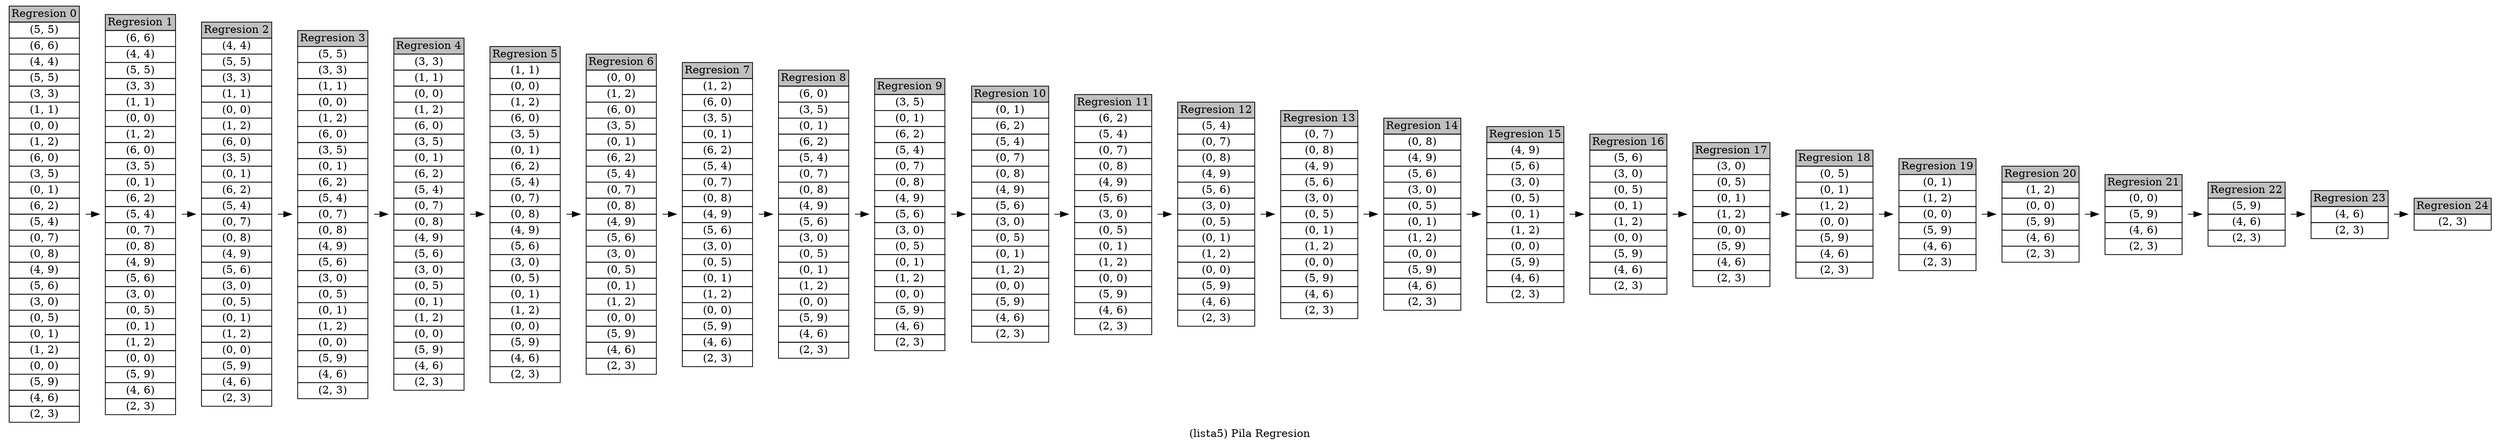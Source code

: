 digraph G{

label="(lista5) Pila Regresion";
subgraph{
node[shape=plaintext];
n0_sub[label=<
<TABLE BORDER="0" CELLBORDER="1" CELLSPACING="0">
<TR><TD bgcolor="gray">Regresion 0</TD></TR>
<TR><TD>(5, 5)</TD></TR>
<TR><TD>(6, 6)</TD></TR>
<TR><TD>(4, 4)</TD></TR>
<TR><TD>(5, 5)</TD></TR>
<TR><TD>(3, 3)</TD></TR>
<TR><TD>(1, 1)</TD></TR>
<TR><TD>(0, 0)</TD></TR>
<TR><TD>(1, 2)</TD></TR>
<TR><TD>(6, 0)</TD></TR>
<TR><TD>(3, 5)</TD></TR>
<TR><TD>(0, 1)</TD></TR>
<TR><TD>(6, 2)</TD></TR>
<TR><TD>(5, 4)</TD></TR>
<TR><TD>(0, 7)</TD></TR>
<TR><TD>(0, 8)</TD></TR>
<TR><TD>(4, 9)</TD></TR>
<TR><TD>(5, 6)</TD></TR>
<TR><TD>(3, 0)</TD></TR>
<TR><TD>(0, 5)</TD></TR>
<TR><TD>(0, 1)</TD></TR>
<TR><TD>(1, 2)</TD></TR>
<TR><TD>(0, 0)</TD></TR>
<TR><TD>(5, 9)</TD></TR>
<TR><TD>(4, 6)</TD></TR>
<TR><TD>(2, 3)</TD></TR>
</TABLE>>];

}
subgraph{
node[shape=plaintext];
n1_sub[label=<
<TABLE BORDER="0" CELLBORDER="1" CELLSPACING="0">
<TR><TD bgcolor="gray">Regresion 1</TD></TR>
<TR><TD>(6, 6)</TD></TR>
<TR><TD>(4, 4)</TD></TR>
<TR><TD>(5, 5)</TD></TR>
<TR><TD>(3, 3)</TD></TR>
<TR><TD>(1, 1)</TD></TR>
<TR><TD>(0, 0)</TD></TR>
<TR><TD>(1, 2)</TD></TR>
<TR><TD>(6, 0)</TD></TR>
<TR><TD>(3, 5)</TD></TR>
<TR><TD>(0, 1)</TD></TR>
<TR><TD>(6, 2)</TD></TR>
<TR><TD>(5, 4)</TD></TR>
<TR><TD>(0, 7)</TD></TR>
<TR><TD>(0, 8)</TD></TR>
<TR><TD>(4, 9)</TD></TR>
<TR><TD>(5, 6)</TD></TR>
<TR><TD>(3, 0)</TD></TR>
<TR><TD>(0, 5)</TD></TR>
<TR><TD>(0, 1)</TD></TR>
<TR><TD>(1, 2)</TD></TR>
<TR><TD>(0, 0)</TD></TR>
<TR><TD>(5, 9)</TD></TR>
<TR><TD>(4, 6)</TD></TR>
<TR><TD>(2, 3)</TD></TR>
</TABLE>>];

}
subgraph{
node[shape=plaintext];
n2_sub[label=<
<TABLE BORDER="0" CELLBORDER="1" CELLSPACING="0">
<TR><TD bgcolor="gray">Regresion 2</TD></TR>
<TR><TD>(4, 4)</TD></TR>
<TR><TD>(5, 5)</TD></TR>
<TR><TD>(3, 3)</TD></TR>
<TR><TD>(1, 1)</TD></TR>
<TR><TD>(0, 0)</TD></TR>
<TR><TD>(1, 2)</TD></TR>
<TR><TD>(6, 0)</TD></TR>
<TR><TD>(3, 5)</TD></TR>
<TR><TD>(0, 1)</TD></TR>
<TR><TD>(6, 2)</TD></TR>
<TR><TD>(5, 4)</TD></TR>
<TR><TD>(0, 7)</TD></TR>
<TR><TD>(0, 8)</TD></TR>
<TR><TD>(4, 9)</TD></TR>
<TR><TD>(5, 6)</TD></TR>
<TR><TD>(3, 0)</TD></TR>
<TR><TD>(0, 5)</TD></TR>
<TR><TD>(0, 1)</TD></TR>
<TR><TD>(1, 2)</TD></TR>
<TR><TD>(0, 0)</TD></TR>
<TR><TD>(5, 9)</TD></TR>
<TR><TD>(4, 6)</TD></TR>
<TR><TD>(2, 3)</TD></TR>
</TABLE>>];

}
subgraph{
node[shape=plaintext];
n3_sub[label=<
<TABLE BORDER="0" CELLBORDER="1" CELLSPACING="0">
<TR><TD bgcolor="gray">Regresion 3</TD></TR>
<TR><TD>(5, 5)</TD></TR>
<TR><TD>(3, 3)</TD></TR>
<TR><TD>(1, 1)</TD></TR>
<TR><TD>(0, 0)</TD></TR>
<TR><TD>(1, 2)</TD></TR>
<TR><TD>(6, 0)</TD></TR>
<TR><TD>(3, 5)</TD></TR>
<TR><TD>(0, 1)</TD></TR>
<TR><TD>(6, 2)</TD></TR>
<TR><TD>(5, 4)</TD></TR>
<TR><TD>(0, 7)</TD></TR>
<TR><TD>(0, 8)</TD></TR>
<TR><TD>(4, 9)</TD></TR>
<TR><TD>(5, 6)</TD></TR>
<TR><TD>(3, 0)</TD></TR>
<TR><TD>(0, 5)</TD></TR>
<TR><TD>(0, 1)</TD></TR>
<TR><TD>(1, 2)</TD></TR>
<TR><TD>(0, 0)</TD></TR>
<TR><TD>(5, 9)</TD></TR>
<TR><TD>(4, 6)</TD></TR>
<TR><TD>(2, 3)</TD></TR>
</TABLE>>];

}
subgraph{
node[shape=plaintext];
n4_sub[label=<
<TABLE BORDER="0" CELLBORDER="1" CELLSPACING="0">
<TR><TD bgcolor="gray">Regresion 4</TD></TR>
<TR><TD>(3, 3)</TD></TR>
<TR><TD>(1, 1)</TD></TR>
<TR><TD>(0, 0)</TD></TR>
<TR><TD>(1, 2)</TD></TR>
<TR><TD>(6, 0)</TD></TR>
<TR><TD>(3, 5)</TD></TR>
<TR><TD>(0, 1)</TD></TR>
<TR><TD>(6, 2)</TD></TR>
<TR><TD>(5, 4)</TD></TR>
<TR><TD>(0, 7)</TD></TR>
<TR><TD>(0, 8)</TD></TR>
<TR><TD>(4, 9)</TD></TR>
<TR><TD>(5, 6)</TD></TR>
<TR><TD>(3, 0)</TD></TR>
<TR><TD>(0, 5)</TD></TR>
<TR><TD>(0, 1)</TD></TR>
<TR><TD>(1, 2)</TD></TR>
<TR><TD>(0, 0)</TD></TR>
<TR><TD>(5, 9)</TD></TR>
<TR><TD>(4, 6)</TD></TR>
<TR><TD>(2, 3)</TD></TR>
</TABLE>>];

}
subgraph{
node[shape=plaintext];
n5_sub[label=<
<TABLE BORDER="0" CELLBORDER="1" CELLSPACING="0">
<TR><TD bgcolor="gray">Regresion 5</TD></TR>
<TR><TD>(1, 1)</TD></TR>
<TR><TD>(0, 0)</TD></TR>
<TR><TD>(1, 2)</TD></TR>
<TR><TD>(6, 0)</TD></TR>
<TR><TD>(3, 5)</TD></TR>
<TR><TD>(0, 1)</TD></TR>
<TR><TD>(6, 2)</TD></TR>
<TR><TD>(5, 4)</TD></TR>
<TR><TD>(0, 7)</TD></TR>
<TR><TD>(0, 8)</TD></TR>
<TR><TD>(4, 9)</TD></TR>
<TR><TD>(5, 6)</TD></TR>
<TR><TD>(3, 0)</TD></TR>
<TR><TD>(0, 5)</TD></TR>
<TR><TD>(0, 1)</TD></TR>
<TR><TD>(1, 2)</TD></TR>
<TR><TD>(0, 0)</TD></TR>
<TR><TD>(5, 9)</TD></TR>
<TR><TD>(4, 6)</TD></TR>
<TR><TD>(2, 3)</TD></TR>
</TABLE>>];

}
subgraph{
node[shape=plaintext];
n6_sub[label=<
<TABLE BORDER="0" CELLBORDER="1" CELLSPACING="0">
<TR><TD bgcolor="gray">Regresion 6</TD></TR>
<TR><TD>(0, 0)</TD></TR>
<TR><TD>(1, 2)</TD></TR>
<TR><TD>(6, 0)</TD></TR>
<TR><TD>(3, 5)</TD></TR>
<TR><TD>(0, 1)</TD></TR>
<TR><TD>(6, 2)</TD></TR>
<TR><TD>(5, 4)</TD></TR>
<TR><TD>(0, 7)</TD></TR>
<TR><TD>(0, 8)</TD></TR>
<TR><TD>(4, 9)</TD></TR>
<TR><TD>(5, 6)</TD></TR>
<TR><TD>(3, 0)</TD></TR>
<TR><TD>(0, 5)</TD></TR>
<TR><TD>(0, 1)</TD></TR>
<TR><TD>(1, 2)</TD></TR>
<TR><TD>(0, 0)</TD></TR>
<TR><TD>(5, 9)</TD></TR>
<TR><TD>(4, 6)</TD></TR>
<TR><TD>(2, 3)</TD></TR>
</TABLE>>];

}
subgraph{
node[shape=plaintext];
n7_sub[label=<
<TABLE BORDER="0" CELLBORDER="1" CELLSPACING="0">
<TR><TD bgcolor="gray">Regresion 7</TD></TR>
<TR><TD>(1, 2)</TD></TR>
<TR><TD>(6, 0)</TD></TR>
<TR><TD>(3, 5)</TD></TR>
<TR><TD>(0, 1)</TD></TR>
<TR><TD>(6, 2)</TD></TR>
<TR><TD>(5, 4)</TD></TR>
<TR><TD>(0, 7)</TD></TR>
<TR><TD>(0, 8)</TD></TR>
<TR><TD>(4, 9)</TD></TR>
<TR><TD>(5, 6)</TD></TR>
<TR><TD>(3, 0)</TD></TR>
<TR><TD>(0, 5)</TD></TR>
<TR><TD>(0, 1)</TD></TR>
<TR><TD>(1, 2)</TD></TR>
<TR><TD>(0, 0)</TD></TR>
<TR><TD>(5, 9)</TD></TR>
<TR><TD>(4, 6)</TD></TR>
<TR><TD>(2, 3)</TD></TR>
</TABLE>>];

}
subgraph{
node[shape=plaintext];
n8_sub[label=<
<TABLE BORDER="0" CELLBORDER="1" CELLSPACING="0">
<TR><TD bgcolor="gray">Regresion 8</TD></TR>
<TR><TD>(6, 0)</TD></TR>
<TR><TD>(3, 5)</TD></TR>
<TR><TD>(0, 1)</TD></TR>
<TR><TD>(6, 2)</TD></TR>
<TR><TD>(5, 4)</TD></TR>
<TR><TD>(0, 7)</TD></TR>
<TR><TD>(0, 8)</TD></TR>
<TR><TD>(4, 9)</TD></TR>
<TR><TD>(5, 6)</TD></TR>
<TR><TD>(3, 0)</TD></TR>
<TR><TD>(0, 5)</TD></TR>
<TR><TD>(0, 1)</TD></TR>
<TR><TD>(1, 2)</TD></TR>
<TR><TD>(0, 0)</TD></TR>
<TR><TD>(5, 9)</TD></TR>
<TR><TD>(4, 6)</TD></TR>
<TR><TD>(2, 3)</TD></TR>
</TABLE>>];

}
subgraph{
node[shape=plaintext];
n9_sub[label=<
<TABLE BORDER="0" CELLBORDER="1" CELLSPACING="0">
<TR><TD bgcolor="gray">Regresion 9</TD></TR>
<TR><TD>(3, 5)</TD></TR>
<TR><TD>(0, 1)</TD></TR>
<TR><TD>(6, 2)</TD></TR>
<TR><TD>(5, 4)</TD></TR>
<TR><TD>(0, 7)</TD></TR>
<TR><TD>(0, 8)</TD></TR>
<TR><TD>(4, 9)</TD></TR>
<TR><TD>(5, 6)</TD></TR>
<TR><TD>(3, 0)</TD></TR>
<TR><TD>(0, 5)</TD></TR>
<TR><TD>(0, 1)</TD></TR>
<TR><TD>(1, 2)</TD></TR>
<TR><TD>(0, 0)</TD></TR>
<TR><TD>(5, 9)</TD></TR>
<TR><TD>(4, 6)</TD></TR>
<TR><TD>(2, 3)</TD></TR>
</TABLE>>];

}
subgraph{
node[shape=plaintext];
n10_sub[label=<
<TABLE BORDER="0" CELLBORDER="1" CELLSPACING="0">
<TR><TD bgcolor="gray">Regresion 10</TD></TR>
<TR><TD>(0, 1)</TD></TR>
<TR><TD>(6, 2)</TD></TR>
<TR><TD>(5, 4)</TD></TR>
<TR><TD>(0, 7)</TD></TR>
<TR><TD>(0, 8)</TD></TR>
<TR><TD>(4, 9)</TD></TR>
<TR><TD>(5, 6)</TD></TR>
<TR><TD>(3, 0)</TD></TR>
<TR><TD>(0, 5)</TD></TR>
<TR><TD>(0, 1)</TD></TR>
<TR><TD>(1, 2)</TD></TR>
<TR><TD>(0, 0)</TD></TR>
<TR><TD>(5, 9)</TD></TR>
<TR><TD>(4, 6)</TD></TR>
<TR><TD>(2, 3)</TD></TR>
</TABLE>>];

}
subgraph{
node[shape=plaintext];
n11_sub[label=<
<TABLE BORDER="0" CELLBORDER="1" CELLSPACING="0">
<TR><TD bgcolor="gray">Regresion 11</TD></TR>
<TR><TD>(6, 2)</TD></TR>
<TR><TD>(5, 4)</TD></TR>
<TR><TD>(0, 7)</TD></TR>
<TR><TD>(0, 8)</TD></TR>
<TR><TD>(4, 9)</TD></TR>
<TR><TD>(5, 6)</TD></TR>
<TR><TD>(3, 0)</TD></TR>
<TR><TD>(0, 5)</TD></TR>
<TR><TD>(0, 1)</TD></TR>
<TR><TD>(1, 2)</TD></TR>
<TR><TD>(0, 0)</TD></TR>
<TR><TD>(5, 9)</TD></TR>
<TR><TD>(4, 6)</TD></TR>
<TR><TD>(2, 3)</TD></TR>
</TABLE>>];

}
subgraph{
node[shape=plaintext];
n12_sub[label=<
<TABLE BORDER="0" CELLBORDER="1" CELLSPACING="0">
<TR><TD bgcolor="gray">Regresion 12</TD></TR>
<TR><TD>(5, 4)</TD></TR>
<TR><TD>(0, 7)</TD></TR>
<TR><TD>(0, 8)</TD></TR>
<TR><TD>(4, 9)</TD></TR>
<TR><TD>(5, 6)</TD></TR>
<TR><TD>(3, 0)</TD></TR>
<TR><TD>(0, 5)</TD></TR>
<TR><TD>(0, 1)</TD></TR>
<TR><TD>(1, 2)</TD></TR>
<TR><TD>(0, 0)</TD></TR>
<TR><TD>(5, 9)</TD></TR>
<TR><TD>(4, 6)</TD></TR>
<TR><TD>(2, 3)</TD></TR>
</TABLE>>];

}
subgraph{
node[shape=plaintext];
n13_sub[label=<
<TABLE BORDER="0" CELLBORDER="1" CELLSPACING="0">
<TR><TD bgcolor="gray">Regresion 13</TD></TR>
<TR><TD>(0, 7)</TD></TR>
<TR><TD>(0, 8)</TD></TR>
<TR><TD>(4, 9)</TD></TR>
<TR><TD>(5, 6)</TD></TR>
<TR><TD>(3, 0)</TD></TR>
<TR><TD>(0, 5)</TD></TR>
<TR><TD>(0, 1)</TD></TR>
<TR><TD>(1, 2)</TD></TR>
<TR><TD>(0, 0)</TD></TR>
<TR><TD>(5, 9)</TD></TR>
<TR><TD>(4, 6)</TD></TR>
<TR><TD>(2, 3)</TD></TR>
</TABLE>>];

}
subgraph{
node[shape=plaintext];
n14_sub[label=<
<TABLE BORDER="0" CELLBORDER="1" CELLSPACING="0">
<TR><TD bgcolor="gray">Regresion 14</TD></TR>
<TR><TD>(0, 8)</TD></TR>
<TR><TD>(4, 9)</TD></TR>
<TR><TD>(5, 6)</TD></TR>
<TR><TD>(3, 0)</TD></TR>
<TR><TD>(0, 5)</TD></TR>
<TR><TD>(0, 1)</TD></TR>
<TR><TD>(1, 2)</TD></TR>
<TR><TD>(0, 0)</TD></TR>
<TR><TD>(5, 9)</TD></TR>
<TR><TD>(4, 6)</TD></TR>
<TR><TD>(2, 3)</TD></TR>
</TABLE>>];

}
subgraph{
node[shape=plaintext];
n15_sub[label=<
<TABLE BORDER="0" CELLBORDER="1" CELLSPACING="0">
<TR><TD bgcolor="gray">Regresion 15</TD></TR>
<TR><TD>(4, 9)</TD></TR>
<TR><TD>(5, 6)</TD></TR>
<TR><TD>(3, 0)</TD></TR>
<TR><TD>(0, 5)</TD></TR>
<TR><TD>(0, 1)</TD></TR>
<TR><TD>(1, 2)</TD></TR>
<TR><TD>(0, 0)</TD></TR>
<TR><TD>(5, 9)</TD></TR>
<TR><TD>(4, 6)</TD></TR>
<TR><TD>(2, 3)</TD></TR>
</TABLE>>];

}
subgraph{
node[shape=plaintext];
n16_sub[label=<
<TABLE BORDER="0" CELLBORDER="1" CELLSPACING="0">
<TR><TD bgcolor="gray">Regresion 16</TD></TR>
<TR><TD>(5, 6)</TD></TR>
<TR><TD>(3, 0)</TD></TR>
<TR><TD>(0, 5)</TD></TR>
<TR><TD>(0, 1)</TD></TR>
<TR><TD>(1, 2)</TD></TR>
<TR><TD>(0, 0)</TD></TR>
<TR><TD>(5, 9)</TD></TR>
<TR><TD>(4, 6)</TD></TR>
<TR><TD>(2, 3)</TD></TR>
</TABLE>>];

}
subgraph{
node[shape=plaintext];
n17_sub[label=<
<TABLE BORDER="0" CELLBORDER="1" CELLSPACING="0">
<TR><TD bgcolor="gray">Regresion 17</TD></TR>
<TR><TD>(3, 0)</TD></TR>
<TR><TD>(0, 5)</TD></TR>
<TR><TD>(0, 1)</TD></TR>
<TR><TD>(1, 2)</TD></TR>
<TR><TD>(0, 0)</TD></TR>
<TR><TD>(5, 9)</TD></TR>
<TR><TD>(4, 6)</TD></TR>
<TR><TD>(2, 3)</TD></TR>
</TABLE>>];

}
subgraph{
node[shape=plaintext];
n18_sub[label=<
<TABLE BORDER="0" CELLBORDER="1" CELLSPACING="0">
<TR><TD bgcolor="gray">Regresion 18</TD></TR>
<TR><TD>(0, 5)</TD></TR>
<TR><TD>(0, 1)</TD></TR>
<TR><TD>(1, 2)</TD></TR>
<TR><TD>(0, 0)</TD></TR>
<TR><TD>(5, 9)</TD></TR>
<TR><TD>(4, 6)</TD></TR>
<TR><TD>(2, 3)</TD></TR>
</TABLE>>];

}
subgraph{
node[shape=plaintext];
n19_sub[label=<
<TABLE BORDER="0" CELLBORDER="1" CELLSPACING="0">
<TR><TD bgcolor="gray">Regresion 19</TD></TR>
<TR><TD>(0, 1)</TD></TR>
<TR><TD>(1, 2)</TD></TR>
<TR><TD>(0, 0)</TD></TR>
<TR><TD>(5, 9)</TD></TR>
<TR><TD>(4, 6)</TD></TR>
<TR><TD>(2, 3)</TD></TR>
</TABLE>>];

}
subgraph{
node[shape=plaintext];
n20_sub[label=<
<TABLE BORDER="0" CELLBORDER="1" CELLSPACING="0">
<TR><TD bgcolor="gray">Regresion 20</TD></TR>
<TR><TD>(1, 2)</TD></TR>
<TR><TD>(0, 0)</TD></TR>
<TR><TD>(5, 9)</TD></TR>
<TR><TD>(4, 6)</TD></TR>
<TR><TD>(2, 3)</TD></TR>
</TABLE>>];

}
subgraph{
node[shape=plaintext];
n21_sub[label=<
<TABLE BORDER="0" CELLBORDER="1" CELLSPACING="0">
<TR><TD bgcolor="gray">Regresion 21</TD></TR>
<TR><TD>(0, 0)</TD></TR>
<TR><TD>(5, 9)</TD></TR>
<TR><TD>(4, 6)</TD></TR>
<TR><TD>(2, 3)</TD></TR>
</TABLE>>];

}
subgraph{
node[shape=plaintext];
n22_sub[label=<
<TABLE BORDER="0" CELLBORDER="1" CELLSPACING="0">
<TR><TD bgcolor="gray">Regresion 22</TD></TR>
<TR><TD>(5, 9)</TD></TR>
<TR><TD>(4, 6)</TD></TR>
<TR><TD>(2, 3)</TD></TR>
</TABLE>>];

}
subgraph{
node[shape=plaintext];
n23_sub[label=<
<TABLE BORDER="0" CELLBORDER="1" CELLSPACING="0">
<TR><TD bgcolor="gray">Regresion 23</TD></TR>
<TR><TD>(4, 6)</TD></TR>
<TR><TD>(2, 3)</TD></TR>
</TABLE>>];

}
subgraph{
node[shape=plaintext];
n24_sub[label=<
<TABLE BORDER="0" CELLBORDER="1" CELLSPACING="0">
<TR><TD bgcolor="gray">Regresion 24</TD></TR>
<TR><TD>(2, 3)</TD></TR>
</TABLE>>];

}
{rank=same;
n0_sub->n1_sub;
n1_sub->n2_sub;
n2_sub->n3_sub;
n3_sub->n4_sub;
n4_sub->n5_sub;
n5_sub->n6_sub;
n6_sub->n7_sub;
n7_sub->n8_sub;
n8_sub->n9_sub;
n9_sub->n10_sub;
n10_sub->n11_sub;
n11_sub->n12_sub;
n12_sub->n13_sub;
n13_sub->n14_sub;
n14_sub->n15_sub;
n15_sub->n16_sub;
n16_sub->n17_sub;
n17_sub->n18_sub;
n18_sub->n19_sub;
n19_sub->n20_sub;
n20_sub->n21_sub;
n21_sub->n22_sub;
n22_sub->n23_sub;
n23_sub->n24_sub;
}

}
